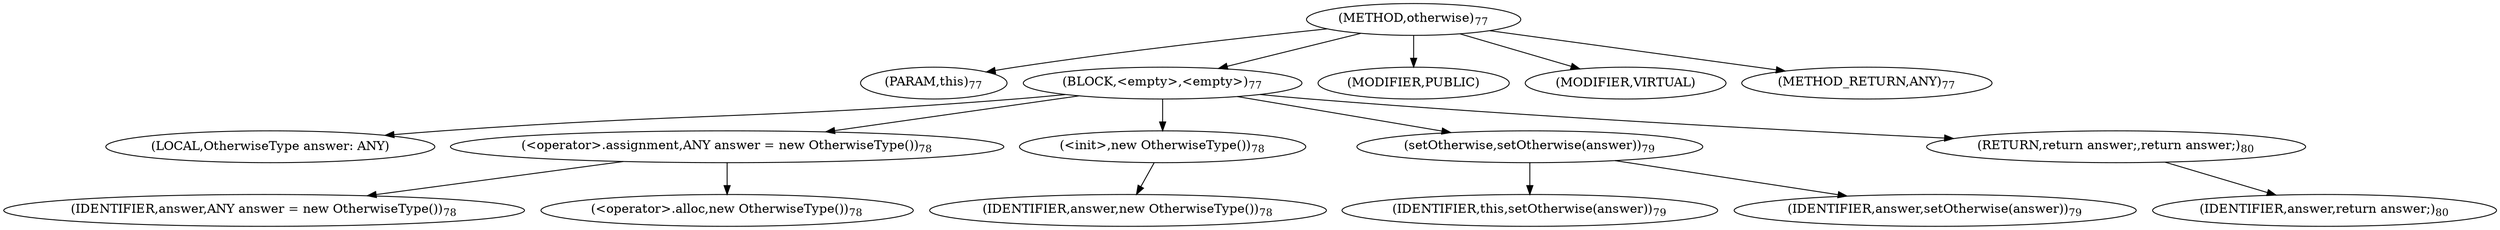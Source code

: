 digraph "otherwise" {  
"146" [label = <(METHOD,otherwise)<SUB>77</SUB>> ]
"14" [label = <(PARAM,this)<SUB>77</SUB>> ]
"147" [label = <(BLOCK,&lt;empty&gt;,&lt;empty&gt;)<SUB>77</SUB>> ]
"12" [label = <(LOCAL,OtherwiseType answer: ANY)> ]
"148" [label = <(&lt;operator&gt;.assignment,ANY answer = new OtherwiseType())<SUB>78</SUB>> ]
"149" [label = <(IDENTIFIER,answer,ANY answer = new OtherwiseType())<SUB>78</SUB>> ]
"150" [label = <(&lt;operator&gt;.alloc,new OtherwiseType())<SUB>78</SUB>> ]
"151" [label = <(&lt;init&gt;,new OtherwiseType())<SUB>78</SUB>> ]
"11" [label = <(IDENTIFIER,answer,new OtherwiseType())<SUB>78</SUB>> ]
"152" [label = <(setOtherwise,setOtherwise(answer))<SUB>79</SUB>> ]
"13" [label = <(IDENTIFIER,this,setOtherwise(answer))<SUB>79</SUB>> ]
"153" [label = <(IDENTIFIER,answer,setOtherwise(answer))<SUB>79</SUB>> ]
"154" [label = <(RETURN,return answer;,return answer;)<SUB>80</SUB>> ]
"155" [label = <(IDENTIFIER,answer,return answer;)<SUB>80</SUB>> ]
"156" [label = <(MODIFIER,PUBLIC)> ]
"157" [label = <(MODIFIER,VIRTUAL)> ]
"158" [label = <(METHOD_RETURN,ANY)<SUB>77</SUB>> ]
  "146" -> "14" 
  "146" -> "147" 
  "146" -> "156" 
  "146" -> "157" 
  "146" -> "158" 
  "147" -> "12" 
  "147" -> "148" 
  "147" -> "151" 
  "147" -> "152" 
  "147" -> "154" 
  "148" -> "149" 
  "148" -> "150" 
  "151" -> "11" 
  "152" -> "13" 
  "152" -> "153" 
  "154" -> "155" 
}
